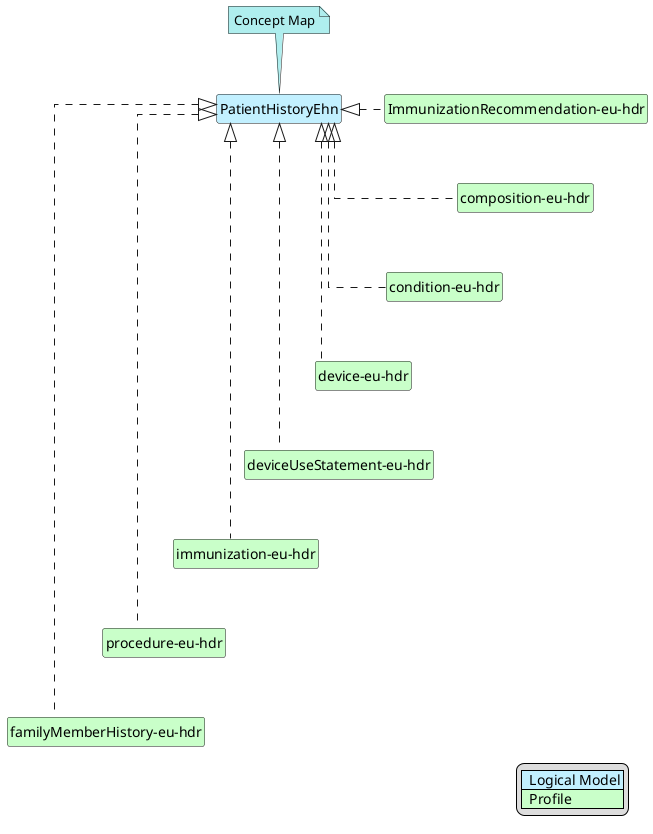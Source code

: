 @startuml
hide circle
hide stereotype
hide members
hide methods
skinparam linetype ortho
skinparam class {
BackgroundColor<<LogicalModel>> #APPLICATION
BackgroundColor<<Profile>> #TECHNOLOGY
}
legend right
| <#APPLICATION>  Logical Model |
| <#TECHNOLOGY>  Profile |
endlegend
class "PatientHistoryEhn" <<LogicalModel>> [[StructureDefinition-PatientHistoryEhn.html]]
note top #PaleTurquoise [[ConceptMap-patientHistory2FHIR-eu-hdr.html]]
Concept Map
endnote
class "ImmunizationRecommendation-eu-hdr" <<Profile>> [[StructureDefinition-ImmunizationRecommendation-eu-hdr.html]]
"PatientHistoryEhn" <|. "ImmunizationRecommendation-eu-hdr"
class "composition-eu-hdr" <<Profile>> [[StructureDefinition-composition-eu-hdr.html]]
"PatientHistoryEhn" <|. "composition-eu-hdr"
"ImmunizationRecommendation-eu-hdr" -d[hidden]-> "composition-eu-hdr"
class "condition-eu-hdr" <<Profile>> [[StructureDefinition-condition-eu-hdr.html]]
"PatientHistoryEhn" <|. "condition-eu-hdr"
"composition-eu-hdr" -d[hidden]-> "condition-eu-hdr"
class "device-eu-hdr" <<Profile>> [[StructureDefinition-device-eu-hdr.html]]
"PatientHistoryEhn" <|. "device-eu-hdr"
"condition-eu-hdr" -d[hidden]-> "device-eu-hdr"
class "deviceUseStatement-eu-hdr" <<Profile>> [[StructureDefinition-deviceUseStatement-eu-hdr.html]]
"PatientHistoryEhn" <|. "deviceUseStatement-eu-hdr"
"device-eu-hdr" -d[hidden]-> "deviceUseStatement-eu-hdr"
class "immunization-eu-hdr" <<Profile>> [[StructureDefinition-immunization-eu-hdr.html]]
"PatientHistoryEhn" <|. "immunization-eu-hdr"
"deviceUseStatement-eu-hdr" -d[hidden]-> "immunization-eu-hdr"
class "procedure-eu-hdr" <<Profile>> [[StructureDefinition-procedure-eu-hdr.html]]
"PatientHistoryEhn" <|. "procedure-eu-hdr"
"immunization-eu-hdr" -d[hidden]-> "procedure-eu-hdr"
class "familyMemberHistory-eu-hdr" <<Profile>> [[http://hl7.org/fhir/StructureDefinition/familyMemberHistory-eu-hdr]]
"PatientHistoryEhn" <|. "familyMemberHistory-eu-hdr"
"procedure-eu-hdr" -d[hidden]-> "familyMemberHistory-eu-hdr"
@enduml